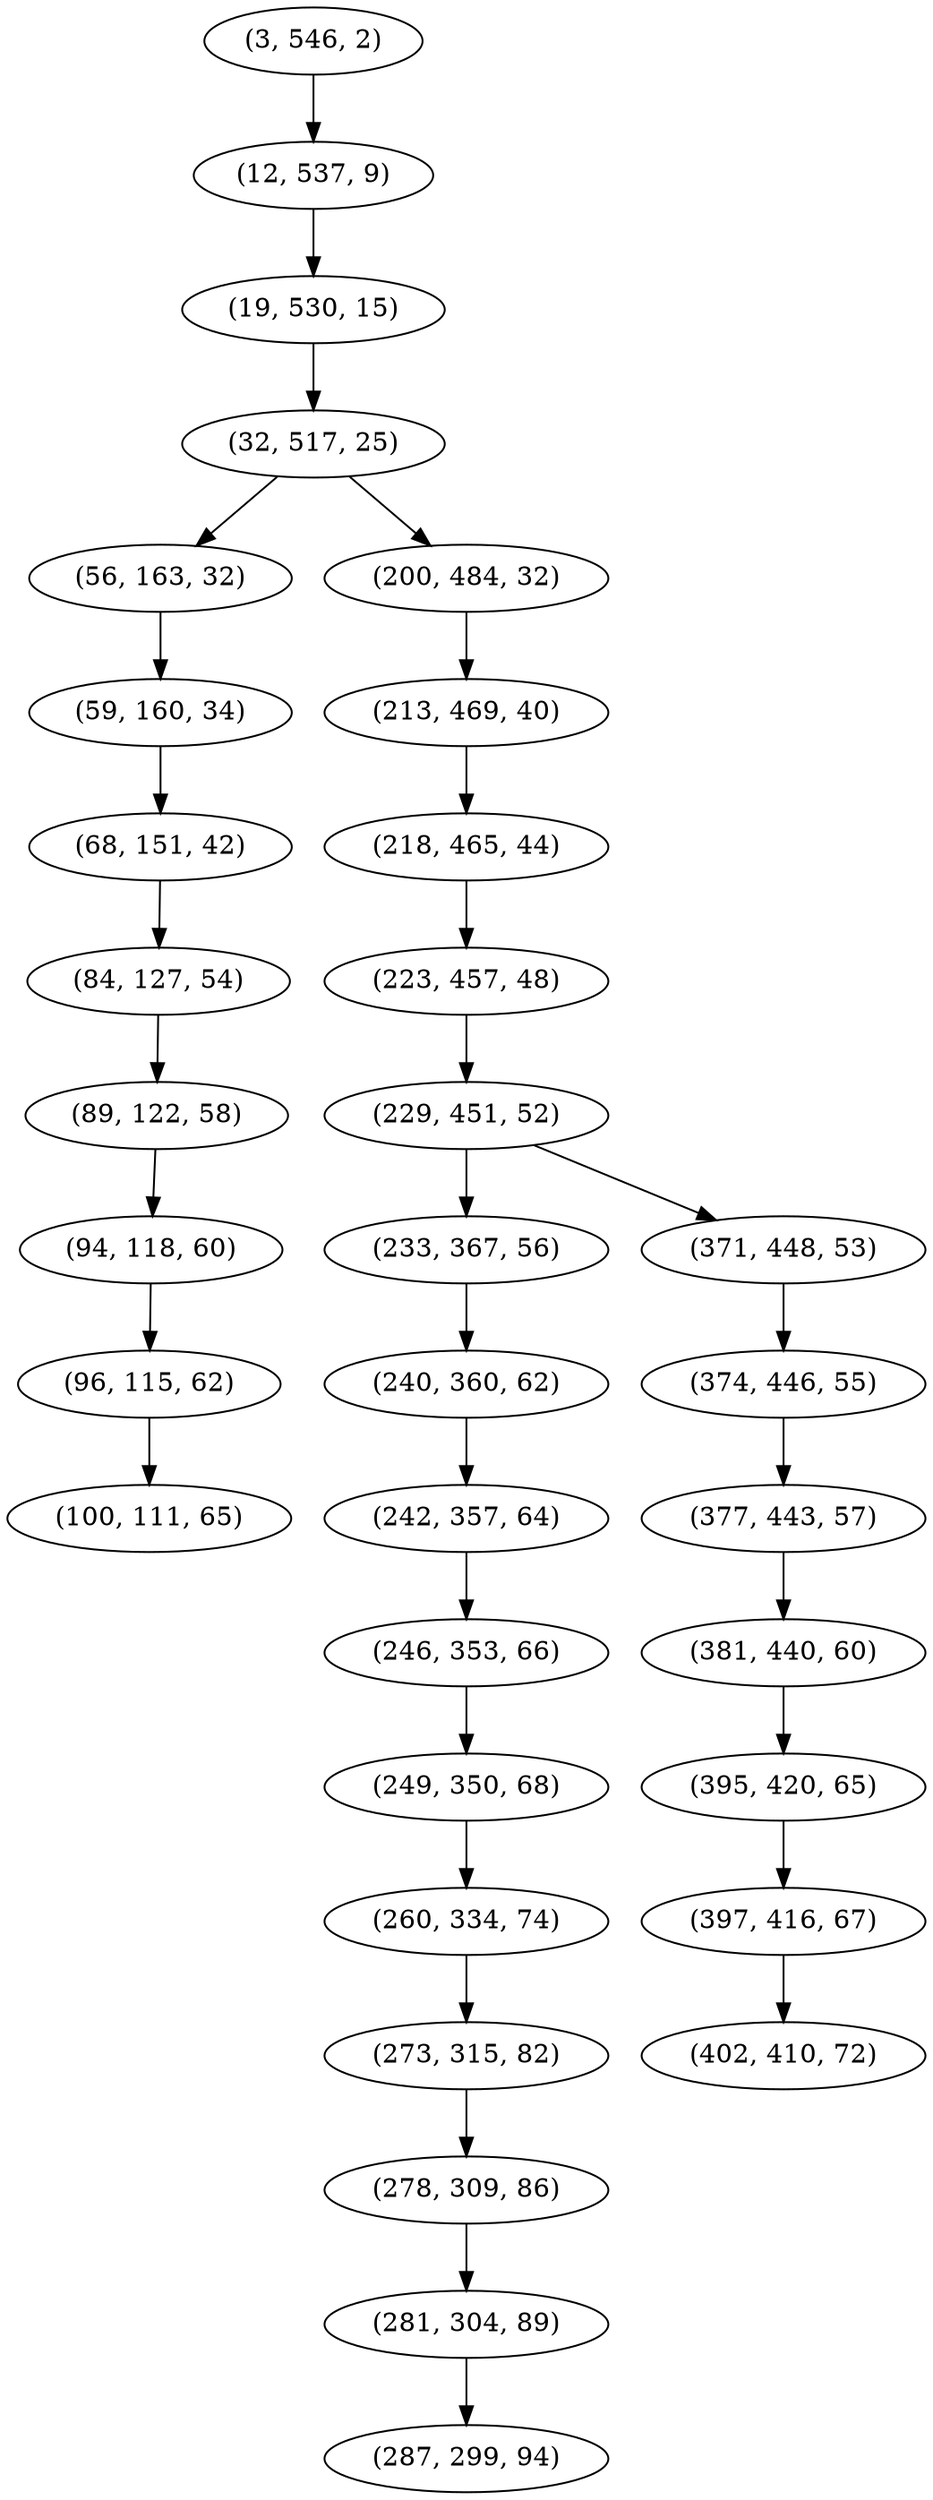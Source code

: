 digraph tree {
    "(3, 546, 2)";
    "(12, 537, 9)";
    "(19, 530, 15)";
    "(32, 517, 25)";
    "(56, 163, 32)";
    "(59, 160, 34)";
    "(68, 151, 42)";
    "(84, 127, 54)";
    "(89, 122, 58)";
    "(94, 118, 60)";
    "(96, 115, 62)";
    "(100, 111, 65)";
    "(200, 484, 32)";
    "(213, 469, 40)";
    "(218, 465, 44)";
    "(223, 457, 48)";
    "(229, 451, 52)";
    "(233, 367, 56)";
    "(240, 360, 62)";
    "(242, 357, 64)";
    "(246, 353, 66)";
    "(249, 350, 68)";
    "(260, 334, 74)";
    "(273, 315, 82)";
    "(278, 309, 86)";
    "(281, 304, 89)";
    "(287, 299, 94)";
    "(371, 448, 53)";
    "(374, 446, 55)";
    "(377, 443, 57)";
    "(381, 440, 60)";
    "(395, 420, 65)";
    "(397, 416, 67)";
    "(402, 410, 72)";
    "(3, 546, 2)" -> "(12, 537, 9)";
    "(12, 537, 9)" -> "(19, 530, 15)";
    "(19, 530, 15)" -> "(32, 517, 25)";
    "(32, 517, 25)" -> "(56, 163, 32)";
    "(32, 517, 25)" -> "(200, 484, 32)";
    "(56, 163, 32)" -> "(59, 160, 34)";
    "(59, 160, 34)" -> "(68, 151, 42)";
    "(68, 151, 42)" -> "(84, 127, 54)";
    "(84, 127, 54)" -> "(89, 122, 58)";
    "(89, 122, 58)" -> "(94, 118, 60)";
    "(94, 118, 60)" -> "(96, 115, 62)";
    "(96, 115, 62)" -> "(100, 111, 65)";
    "(200, 484, 32)" -> "(213, 469, 40)";
    "(213, 469, 40)" -> "(218, 465, 44)";
    "(218, 465, 44)" -> "(223, 457, 48)";
    "(223, 457, 48)" -> "(229, 451, 52)";
    "(229, 451, 52)" -> "(233, 367, 56)";
    "(229, 451, 52)" -> "(371, 448, 53)";
    "(233, 367, 56)" -> "(240, 360, 62)";
    "(240, 360, 62)" -> "(242, 357, 64)";
    "(242, 357, 64)" -> "(246, 353, 66)";
    "(246, 353, 66)" -> "(249, 350, 68)";
    "(249, 350, 68)" -> "(260, 334, 74)";
    "(260, 334, 74)" -> "(273, 315, 82)";
    "(273, 315, 82)" -> "(278, 309, 86)";
    "(278, 309, 86)" -> "(281, 304, 89)";
    "(281, 304, 89)" -> "(287, 299, 94)";
    "(371, 448, 53)" -> "(374, 446, 55)";
    "(374, 446, 55)" -> "(377, 443, 57)";
    "(377, 443, 57)" -> "(381, 440, 60)";
    "(381, 440, 60)" -> "(395, 420, 65)";
    "(395, 420, 65)" -> "(397, 416, 67)";
    "(397, 416, 67)" -> "(402, 410, 72)";
}
